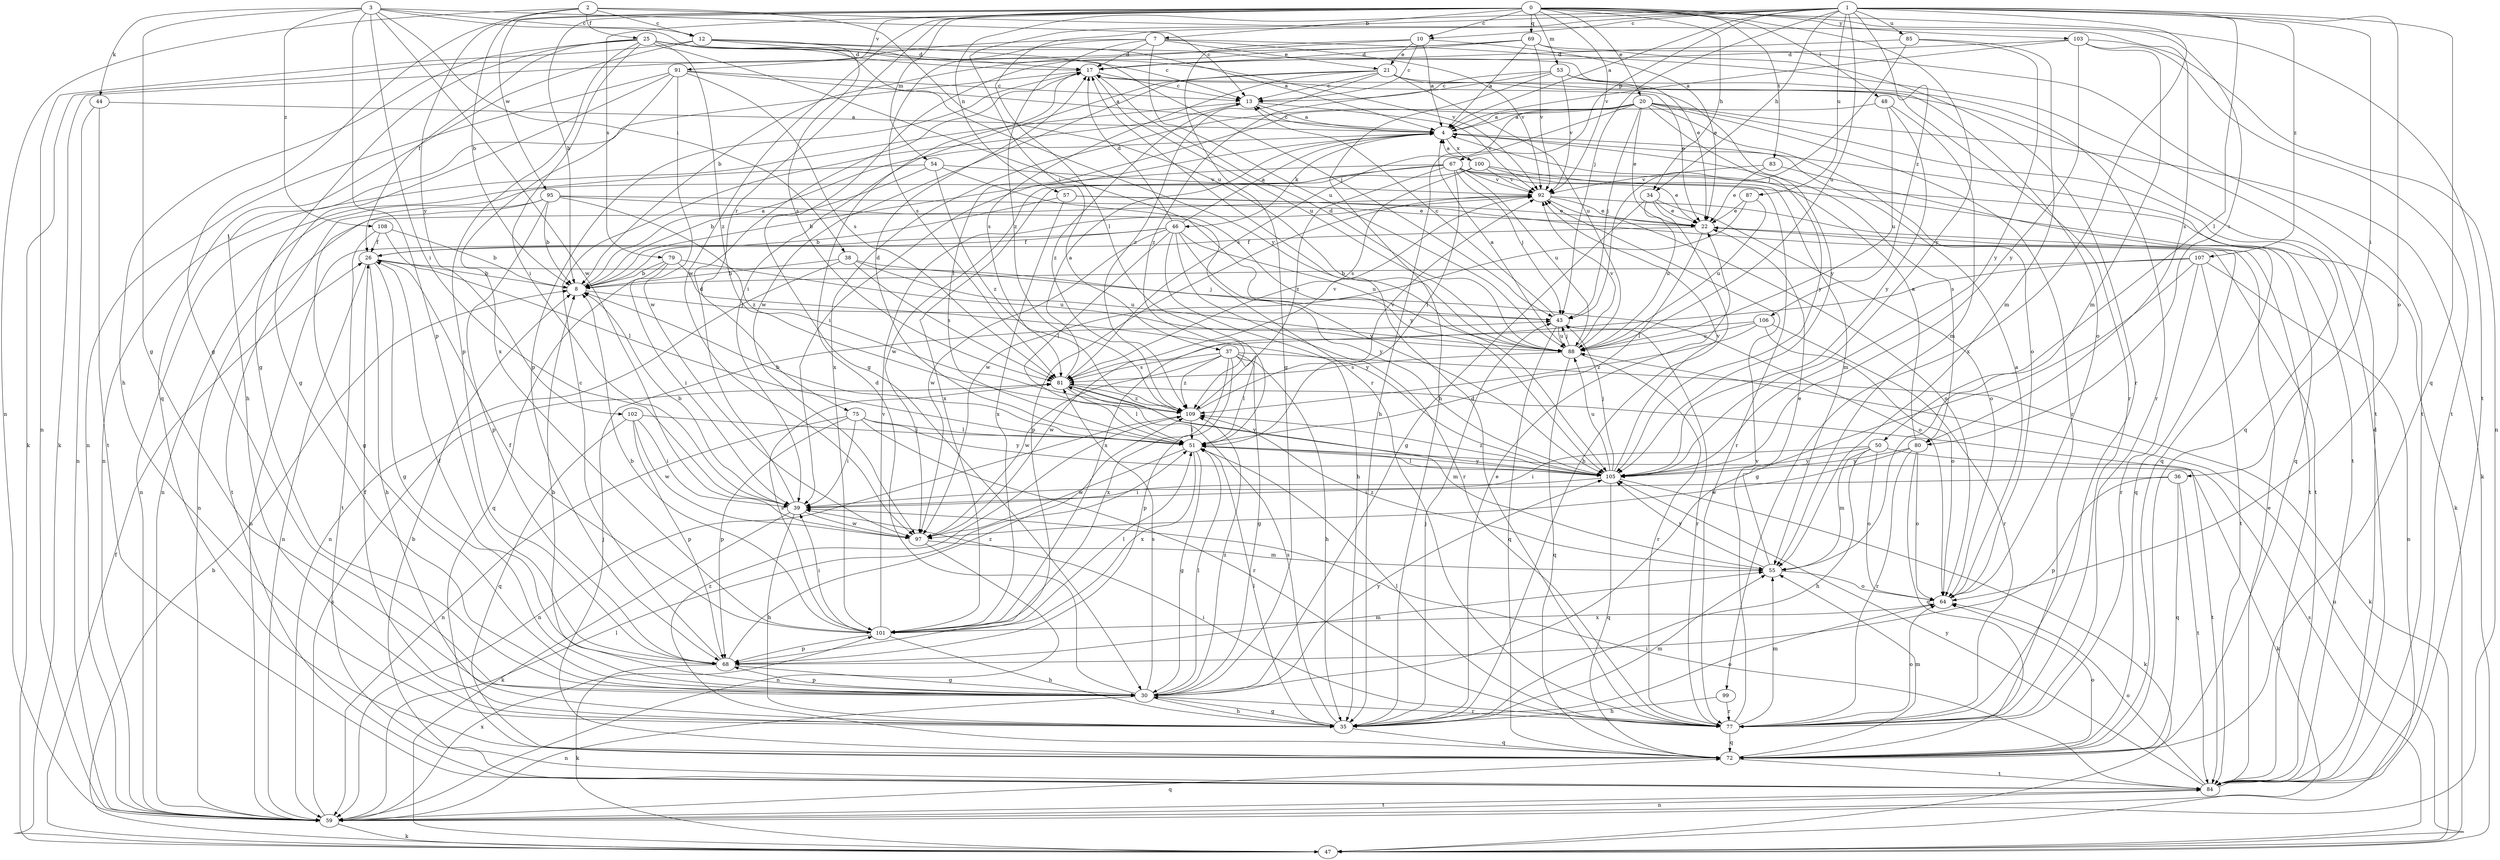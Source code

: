 strict digraph  {
0;
1;
2;
3;
4;
7;
8;
10;
12;
13;
17;
20;
21;
22;
25;
26;
30;
34;
35;
36;
37;
38;
39;
43;
44;
46;
47;
48;
50;
51;
53;
54;
55;
57;
59;
64;
67;
68;
69;
72;
75;
77;
79;
80;
81;
83;
84;
85;
87;
88;
91;
92;
95;
97;
99;
100;
101;
102;
103;
105;
106;
107;
108;
109;
0 -> 7  [label=b];
0 -> 8  [label=b];
0 -> 10  [label=c];
0 -> 20  [label=e];
0 -> 34  [label=h];
0 -> 48  [label=l];
0 -> 53  [label=m];
0 -> 54  [label=m];
0 -> 69  [label=q];
0 -> 75  [label=r];
0 -> 79  [label=s];
0 -> 80  [label=s];
0 -> 83  [label=t];
0 -> 84  [label=t];
0 -> 91  [label=v];
0 -> 92  [label=v];
0 -> 95  [label=w];
0 -> 97  [label=w];
0 -> 102  [label=y];
0 -> 103  [label=y];
0 -> 105  [label=y];
1 -> 4  [label=a];
1 -> 10  [label=c];
1 -> 34  [label=h];
1 -> 36  [label=i];
1 -> 37  [label=i];
1 -> 43  [label=j];
1 -> 50  [label=l];
1 -> 51  [label=l];
1 -> 57  [label=n];
1 -> 64  [label=o];
1 -> 67  [label=p];
1 -> 72  [label=q];
1 -> 85  [label=u];
1 -> 87  [label=u];
1 -> 88  [label=u];
1 -> 99  [label=x];
1 -> 106  [label=z];
1 -> 107  [label=z];
2 -> 8  [label=b];
2 -> 12  [label=c];
2 -> 25  [label=f];
2 -> 30  [label=g];
2 -> 59  [label=n];
2 -> 80  [label=s];
2 -> 88  [label=u];
3 -> 12  [label=c];
3 -> 13  [label=c];
3 -> 30  [label=g];
3 -> 38  [label=i];
3 -> 39  [label=i];
3 -> 44  [label=k];
3 -> 68  [label=p];
3 -> 97  [label=w];
3 -> 105  [label=y];
3 -> 108  [label=z];
4 -> 13  [label=c];
4 -> 39  [label=i];
4 -> 46  [label=k];
4 -> 80  [label=s];
4 -> 84  [label=t];
4 -> 100  [label=x];
7 -> 17  [label=d];
7 -> 21  [label=e];
7 -> 47  [label=k];
7 -> 81  [label=s];
7 -> 84  [label=t];
7 -> 88  [label=u];
7 -> 92  [label=v];
7 -> 109  [label=z];
8 -> 4  [label=a];
8 -> 43  [label=j];
10 -> 4  [label=a];
10 -> 8  [label=b];
10 -> 13  [label=c];
10 -> 21  [label=e];
10 -> 22  [label=e];
10 -> 30  [label=g];
12 -> 4  [label=a];
12 -> 17  [label=d];
12 -> 43  [label=j];
12 -> 59  [label=n];
12 -> 72  [label=q];
12 -> 81  [label=s];
13 -> 4  [label=a];
13 -> 59  [label=n];
13 -> 92  [label=v];
13 -> 109  [label=z];
17 -> 13  [label=c];
17 -> 22  [label=e];
17 -> 35  [label=h];
17 -> 68  [label=p];
17 -> 88  [label=u];
20 -> 4  [label=a];
20 -> 22  [label=e];
20 -> 35  [label=h];
20 -> 43  [label=j];
20 -> 47  [label=k];
20 -> 51  [label=l];
20 -> 64  [label=o];
20 -> 72  [label=q];
20 -> 77  [label=r];
20 -> 81  [label=s];
20 -> 101  [label=x];
20 -> 105  [label=y];
21 -> 13  [label=c];
21 -> 39  [label=i];
21 -> 77  [label=r];
21 -> 81  [label=s];
21 -> 88  [label=u];
21 -> 97  [label=w];
21 -> 105  [label=y];
21 -> 109  [label=z];
22 -> 26  [label=f];
22 -> 51  [label=l];
22 -> 72  [label=q];
25 -> 13  [label=c];
25 -> 17  [label=d];
25 -> 22  [label=e];
25 -> 26  [label=f];
25 -> 30  [label=g];
25 -> 35  [label=h];
25 -> 39  [label=i];
25 -> 68  [label=p];
25 -> 77  [label=r];
25 -> 92  [label=v];
25 -> 109  [label=z];
26 -> 8  [label=b];
26 -> 30  [label=g];
26 -> 35  [label=h];
26 -> 59  [label=n];
26 -> 64  [label=o];
30 -> 8  [label=b];
30 -> 17  [label=d];
30 -> 35  [label=h];
30 -> 51  [label=l];
30 -> 59  [label=n];
30 -> 68  [label=p];
30 -> 77  [label=r];
30 -> 81  [label=s];
30 -> 105  [label=y];
30 -> 109  [label=z];
34 -> 22  [label=e];
34 -> 30  [label=g];
34 -> 35  [label=h];
34 -> 64  [label=o];
34 -> 88  [label=u];
35 -> 22  [label=e];
35 -> 26  [label=f];
35 -> 30  [label=g];
35 -> 43  [label=j];
35 -> 51  [label=l];
35 -> 55  [label=m];
35 -> 64  [label=o];
35 -> 72  [label=q];
35 -> 81  [label=s];
36 -> 39  [label=i];
36 -> 68  [label=p];
36 -> 72  [label=q];
36 -> 84  [label=t];
37 -> 30  [label=g];
37 -> 35  [label=h];
37 -> 47  [label=k];
37 -> 51  [label=l];
37 -> 68  [label=p];
37 -> 81  [label=s];
37 -> 97  [label=w];
37 -> 101  [label=x];
37 -> 109  [label=z];
38 -> 8  [label=b];
38 -> 43  [label=j];
38 -> 59  [label=n];
38 -> 81  [label=s];
38 -> 88  [label=u];
39 -> 8  [label=b];
39 -> 17  [label=d];
39 -> 35  [label=h];
39 -> 47  [label=k];
39 -> 97  [label=w];
43 -> 13  [label=c];
43 -> 72  [label=q];
43 -> 77  [label=r];
43 -> 88  [label=u];
44 -> 4  [label=a];
44 -> 59  [label=n];
44 -> 84  [label=t];
46 -> 4  [label=a];
46 -> 17  [label=d];
46 -> 26  [label=f];
46 -> 35  [label=h];
46 -> 51  [label=l];
46 -> 59  [label=n];
46 -> 77  [label=r];
46 -> 88  [label=u];
46 -> 97  [label=w];
46 -> 105  [label=y];
47 -> 8  [label=b];
47 -> 26  [label=f];
47 -> 81  [label=s];
47 -> 88  [label=u];
48 -> 4  [label=a];
48 -> 55  [label=m];
48 -> 88  [label=u];
48 -> 105  [label=y];
50 -> 35  [label=h];
50 -> 39  [label=i];
50 -> 55  [label=m];
50 -> 64  [label=o];
50 -> 84  [label=t];
50 -> 105  [label=y];
51 -> 8  [label=b];
51 -> 17  [label=d];
51 -> 30  [label=g];
51 -> 47  [label=k];
51 -> 97  [label=w];
51 -> 101  [label=x];
51 -> 105  [label=y];
53 -> 13  [label=c];
53 -> 35  [label=h];
53 -> 64  [label=o];
53 -> 77  [label=r];
53 -> 92  [label=v];
53 -> 109  [label=z];
54 -> 8  [label=b];
54 -> 59  [label=n];
54 -> 92  [label=v];
54 -> 105  [label=y];
54 -> 109  [label=z];
55 -> 22  [label=e];
55 -> 64  [label=o];
55 -> 105  [label=y];
55 -> 109  [label=z];
57 -> 8  [label=b];
57 -> 22  [label=e];
57 -> 84  [label=t];
57 -> 101  [label=x];
59 -> 47  [label=k];
59 -> 51  [label=l];
59 -> 72  [label=q];
59 -> 81  [label=s];
59 -> 84  [label=t];
59 -> 101  [label=x];
64 -> 4  [label=a];
64 -> 101  [label=x];
67 -> 8  [label=b];
67 -> 22  [label=e];
67 -> 43  [label=j];
67 -> 47  [label=k];
67 -> 51  [label=l];
67 -> 72  [label=q];
67 -> 88  [label=u];
67 -> 92  [label=v];
67 -> 97  [label=w];
67 -> 101  [label=x];
67 -> 109  [label=z];
68 -> 13  [label=c];
68 -> 26  [label=f];
68 -> 30  [label=g];
68 -> 47  [label=k];
68 -> 55  [label=m];
68 -> 109  [label=z];
69 -> 4  [label=a];
69 -> 17  [label=d];
69 -> 30  [label=g];
69 -> 47  [label=k];
69 -> 77  [label=r];
69 -> 84  [label=t];
69 -> 92  [label=v];
72 -> 43  [label=j];
72 -> 55  [label=m];
72 -> 64  [label=o];
72 -> 84  [label=t];
72 -> 109  [label=z];
75 -> 39  [label=i];
75 -> 51  [label=l];
75 -> 59  [label=n];
75 -> 68  [label=p];
75 -> 77  [label=r];
75 -> 105  [label=y];
77 -> 17  [label=d];
77 -> 39  [label=i];
77 -> 51  [label=l];
77 -> 55  [label=m];
77 -> 64  [label=o];
77 -> 72  [label=q];
77 -> 92  [label=v];
79 -> 8  [label=b];
79 -> 39  [label=i];
79 -> 72  [label=q];
79 -> 88  [label=u];
79 -> 105  [label=y];
80 -> 4  [label=a];
80 -> 64  [label=o];
80 -> 72  [label=q];
80 -> 77  [label=r];
80 -> 97  [label=w];
80 -> 105  [label=y];
81 -> 4  [label=a];
81 -> 51  [label=l];
81 -> 55  [label=m];
81 -> 92  [label=v];
81 -> 105  [label=y];
81 -> 109  [label=z];
83 -> 22  [label=e];
83 -> 72  [label=q];
83 -> 92  [label=v];
84 -> 8  [label=b];
84 -> 17  [label=d];
84 -> 22  [label=e];
84 -> 39  [label=i];
84 -> 59  [label=n];
84 -> 64  [label=o];
84 -> 105  [label=y];
85 -> 17  [label=d];
85 -> 43  [label=j];
85 -> 55  [label=m];
85 -> 105  [label=y];
87 -> 22  [label=e];
87 -> 88  [label=u];
87 -> 97  [label=w];
88 -> 4  [label=a];
88 -> 17  [label=d];
88 -> 43  [label=j];
88 -> 72  [label=q];
88 -> 77  [label=r];
88 -> 81  [label=s];
88 -> 92  [label=v];
91 -> 4  [label=a];
91 -> 13  [label=c];
91 -> 30  [label=g];
91 -> 59  [label=n];
91 -> 81  [label=s];
91 -> 97  [label=w];
91 -> 101  [label=x];
92 -> 22  [label=e];
92 -> 59  [label=n];
92 -> 64  [label=o];
92 -> 68  [label=p];
92 -> 84  [label=t];
95 -> 8  [label=b];
95 -> 22  [label=e];
95 -> 30  [label=g];
95 -> 68  [label=p];
95 -> 84  [label=t];
95 -> 105  [label=y];
95 -> 109  [label=z];
97 -> 55  [label=m];
97 -> 59  [label=n];
99 -> 35  [label=h];
99 -> 77  [label=r];
100 -> 4  [label=a];
100 -> 55  [label=m];
100 -> 59  [label=n];
100 -> 77  [label=r];
100 -> 81  [label=s];
100 -> 92  [label=v];
101 -> 8  [label=b];
101 -> 26  [label=f];
101 -> 35  [label=h];
101 -> 39  [label=i];
101 -> 51  [label=l];
101 -> 68  [label=p];
101 -> 81  [label=s];
101 -> 92  [label=v];
102 -> 39  [label=i];
102 -> 51  [label=l];
102 -> 68  [label=p];
102 -> 72  [label=q];
102 -> 97  [label=w];
103 -> 4  [label=a];
103 -> 17  [label=d];
103 -> 55  [label=m];
103 -> 59  [label=n];
103 -> 84  [label=t];
103 -> 105  [label=y];
105 -> 39  [label=i];
105 -> 43  [label=j];
105 -> 47  [label=k];
105 -> 51  [label=l];
105 -> 72  [label=q];
105 -> 88  [label=u];
105 -> 92  [label=v];
105 -> 109  [label=z];
106 -> 64  [label=o];
106 -> 77  [label=r];
106 -> 88  [label=u];
106 -> 97  [label=w];
106 -> 109  [label=z];
107 -> 8  [label=b];
107 -> 30  [label=g];
107 -> 59  [label=n];
107 -> 77  [label=r];
107 -> 84  [label=t];
107 -> 101  [label=x];
108 -> 8  [label=b];
108 -> 26  [label=f];
108 -> 51  [label=l];
108 -> 84  [label=t];
109 -> 51  [label=l];
109 -> 59  [label=n];
109 -> 92  [label=v];
}
